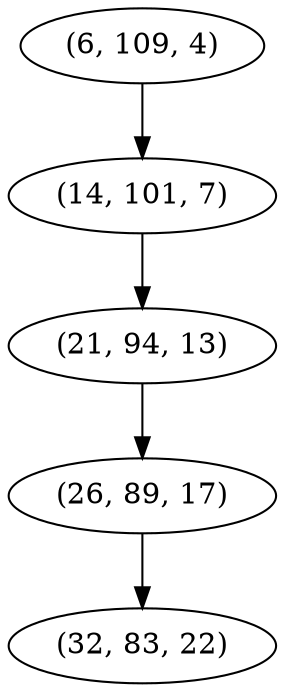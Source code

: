 digraph tree {
    "(6, 109, 4)";
    "(14, 101, 7)";
    "(21, 94, 13)";
    "(26, 89, 17)";
    "(32, 83, 22)";
    "(6, 109, 4)" -> "(14, 101, 7)";
    "(14, 101, 7)" -> "(21, 94, 13)";
    "(21, 94, 13)" -> "(26, 89, 17)";
    "(26, 89, 17)" -> "(32, 83, 22)";
}
